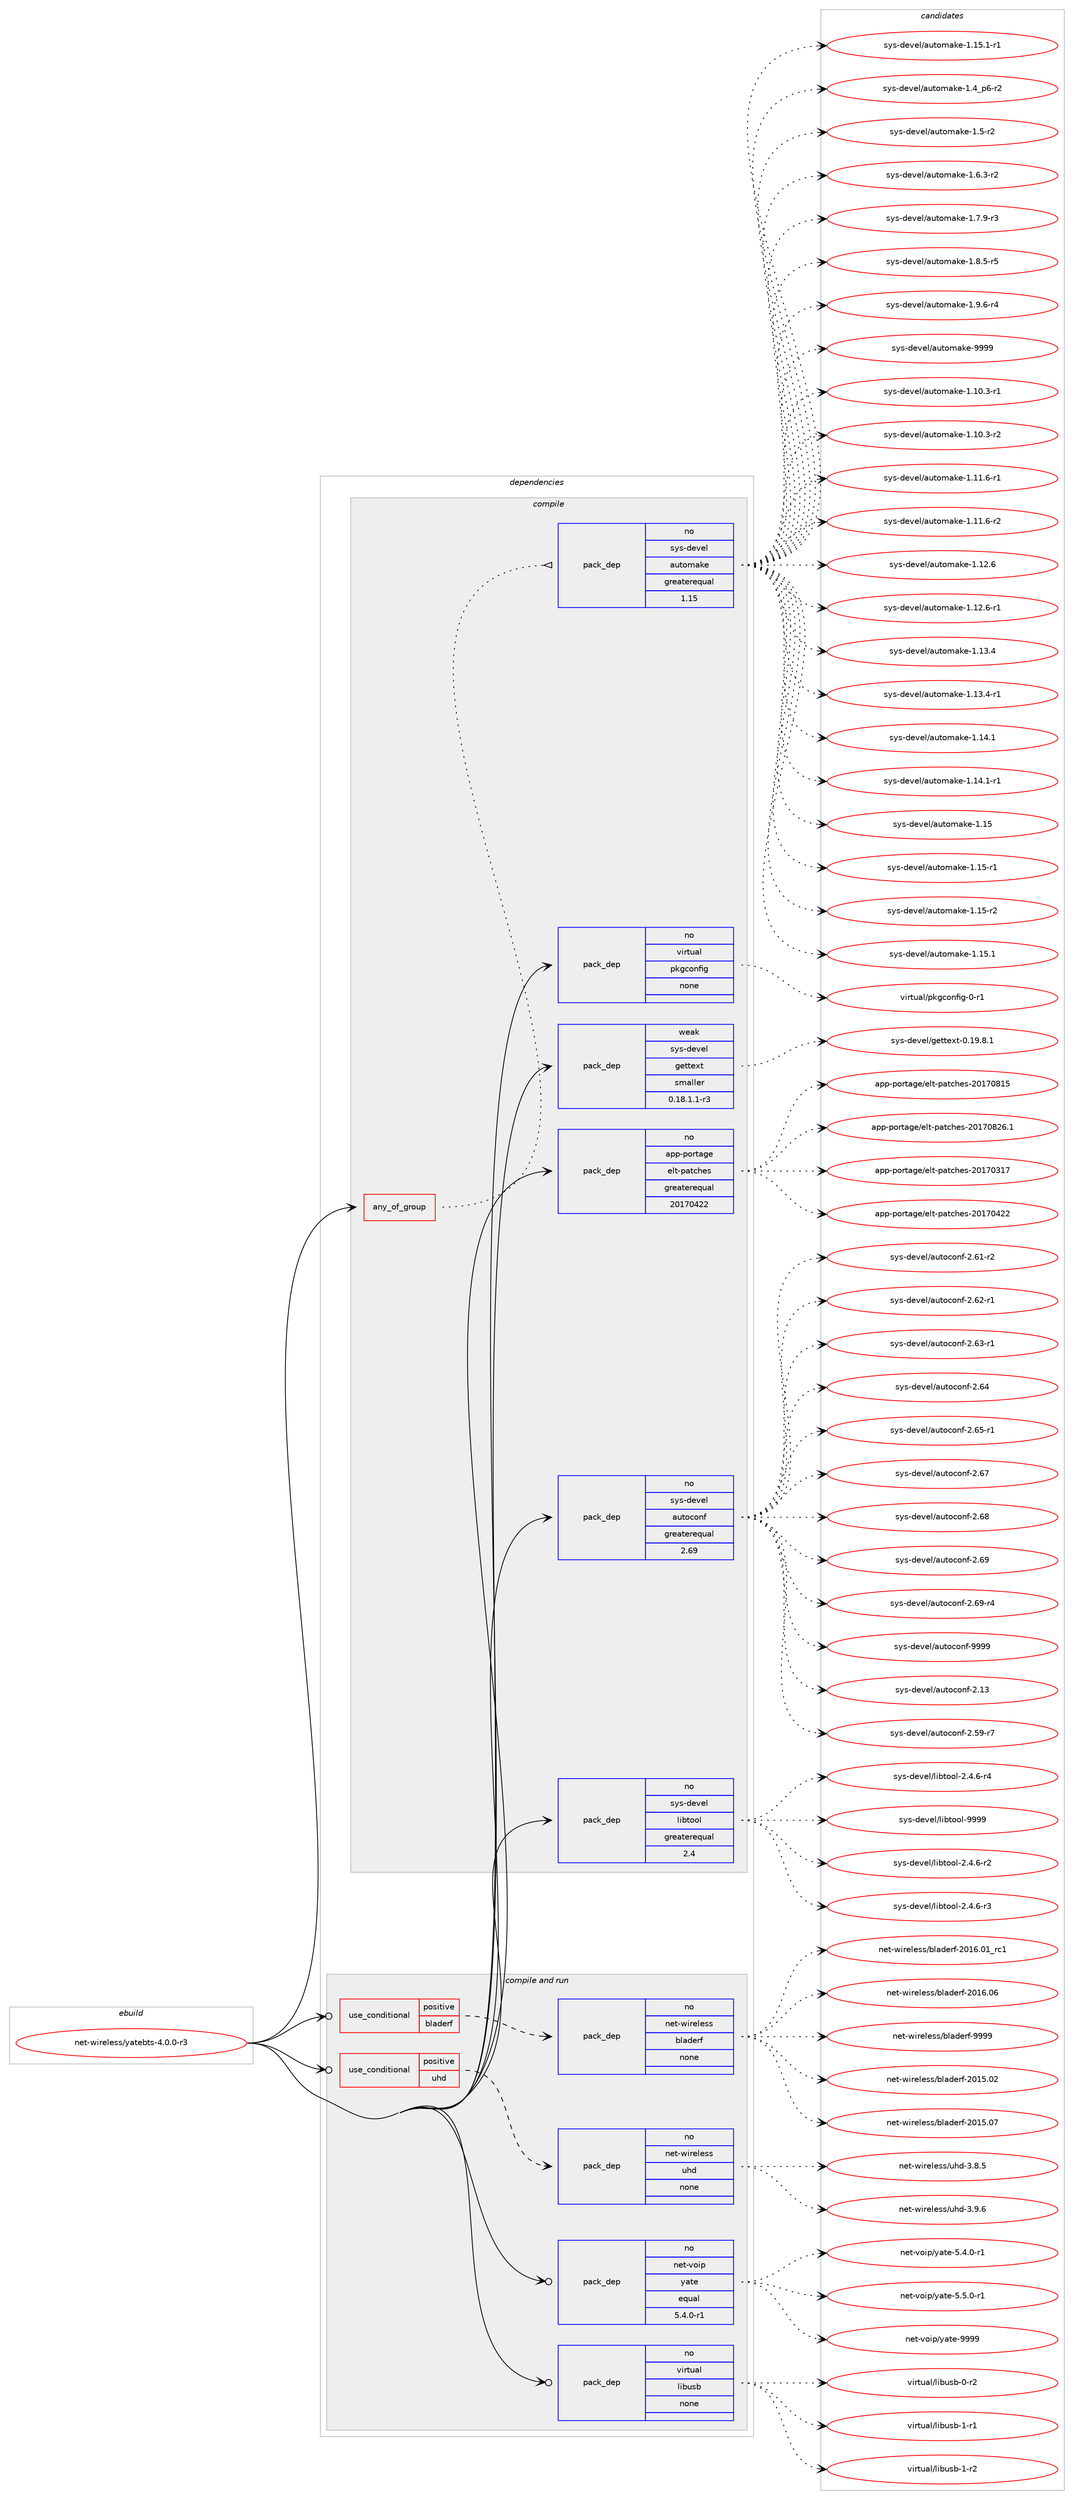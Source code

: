 digraph prolog {

# *************
# Graph options
# *************

newrank=true;
concentrate=true;
compound=true;
graph [rankdir=LR,fontname=Helvetica,fontsize=10,ranksep=1.5];#, ranksep=2.5, nodesep=0.2];
edge  [arrowhead=vee];
node  [fontname=Helvetica,fontsize=10];

# **********
# The ebuild
# **********

subgraph cluster_leftcol {
color=gray;
rank=same;
label=<<i>ebuild</i>>;
id [label="net-wireless/yatebts-4.0.0-r3", color=red, width=4, href="../net-wireless/yatebts-4.0.0-r3.svg"];
}

# ****************
# The dependencies
# ****************

subgraph cluster_midcol {
color=gray;
label=<<i>dependencies</i>>;
subgraph cluster_compile {
fillcolor="#eeeeee";
style=filled;
label=<<i>compile</i>>;
subgraph any7406 {
dependency440506 [label=<<TABLE BORDER="0" CELLBORDER="1" CELLSPACING="0" CELLPADDING="4"><TR><TD CELLPADDING="10">any_of_group</TD></TR></TABLE>>, shape=none, color=red];subgraph pack323969 {
dependency440507 [label=<<TABLE BORDER="0" CELLBORDER="1" CELLSPACING="0" CELLPADDING="4" WIDTH="220"><TR><TD ROWSPAN="6" CELLPADDING="30">pack_dep</TD></TR><TR><TD WIDTH="110">no</TD></TR><TR><TD>sys-devel</TD></TR><TR><TD>automake</TD></TR><TR><TD>greaterequal</TD></TR><TR><TD>1.15</TD></TR></TABLE>>, shape=none, color=blue];
}
dependency440506:e -> dependency440507:w [weight=20,style="dotted",arrowhead="oinv"];
}
id:e -> dependency440506:w [weight=20,style="solid",arrowhead="vee"];
subgraph pack323970 {
dependency440508 [label=<<TABLE BORDER="0" CELLBORDER="1" CELLSPACING="0" CELLPADDING="4" WIDTH="220"><TR><TD ROWSPAN="6" CELLPADDING="30">pack_dep</TD></TR><TR><TD WIDTH="110">no</TD></TR><TR><TD>app-portage</TD></TR><TR><TD>elt-patches</TD></TR><TR><TD>greaterequal</TD></TR><TR><TD>20170422</TD></TR></TABLE>>, shape=none, color=blue];
}
id:e -> dependency440508:w [weight=20,style="solid",arrowhead="vee"];
subgraph pack323971 {
dependency440509 [label=<<TABLE BORDER="0" CELLBORDER="1" CELLSPACING="0" CELLPADDING="4" WIDTH="220"><TR><TD ROWSPAN="6" CELLPADDING="30">pack_dep</TD></TR><TR><TD WIDTH="110">no</TD></TR><TR><TD>sys-devel</TD></TR><TR><TD>autoconf</TD></TR><TR><TD>greaterequal</TD></TR><TR><TD>2.69</TD></TR></TABLE>>, shape=none, color=blue];
}
id:e -> dependency440509:w [weight=20,style="solid",arrowhead="vee"];
subgraph pack323972 {
dependency440510 [label=<<TABLE BORDER="0" CELLBORDER="1" CELLSPACING="0" CELLPADDING="4" WIDTH="220"><TR><TD ROWSPAN="6" CELLPADDING="30">pack_dep</TD></TR><TR><TD WIDTH="110">no</TD></TR><TR><TD>sys-devel</TD></TR><TR><TD>libtool</TD></TR><TR><TD>greaterequal</TD></TR><TR><TD>2.4</TD></TR></TABLE>>, shape=none, color=blue];
}
id:e -> dependency440510:w [weight=20,style="solid",arrowhead="vee"];
subgraph pack323973 {
dependency440511 [label=<<TABLE BORDER="0" CELLBORDER="1" CELLSPACING="0" CELLPADDING="4" WIDTH="220"><TR><TD ROWSPAN="6" CELLPADDING="30">pack_dep</TD></TR><TR><TD WIDTH="110">no</TD></TR><TR><TD>virtual</TD></TR><TR><TD>pkgconfig</TD></TR><TR><TD>none</TD></TR><TR><TD></TD></TR></TABLE>>, shape=none, color=blue];
}
id:e -> dependency440511:w [weight=20,style="solid",arrowhead="vee"];
subgraph pack323974 {
dependency440512 [label=<<TABLE BORDER="0" CELLBORDER="1" CELLSPACING="0" CELLPADDING="4" WIDTH="220"><TR><TD ROWSPAN="6" CELLPADDING="30">pack_dep</TD></TR><TR><TD WIDTH="110">weak</TD></TR><TR><TD>sys-devel</TD></TR><TR><TD>gettext</TD></TR><TR><TD>smaller</TD></TR><TR><TD>0.18.1.1-r3</TD></TR></TABLE>>, shape=none, color=blue];
}
id:e -> dependency440512:w [weight=20,style="solid",arrowhead="vee"];
}
subgraph cluster_compileandrun {
fillcolor="#eeeeee";
style=filled;
label=<<i>compile and run</i>>;
subgraph cond108892 {
dependency440513 [label=<<TABLE BORDER="0" CELLBORDER="1" CELLSPACING="0" CELLPADDING="4"><TR><TD ROWSPAN="3" CELLPADDING="10">use_conditional</TD></TR><TR><TD>positive</TD></TR><TR><TD>bladerf</TD></TR></TABLE>>, shape=none, color=red];
subgraph pack323975 {
dependency440514 [label=<<TABLE BORDER="0" CELLBORDER="1" CELLSPACING="0" CELLPADDING="4" WIDTH="220"><TR><TD ROWSPAN="6" CELLPADDING="30">pack_dep</TD></TR><TR><TD WIDTH="110">no</TD></TR><TR><TD>net-wireless</TD></TR><TR><TD>bladerf</TD></TR><TR><TD>none</TD></TR><TR><TD></TD></TR></TABLE>>, shape=none, color=blue];
}
dependency440513:e -> dependency440514:w [weight=20,style="dashed",arrowhead="vee"];
}
id:e -> dependency440513:w [weight=20,style="solid",arrowhead="odotvee"];
subgraph cond108893 {
dependency440515 [label=<<TABLE BORDER="0" CELLBORDER="1" CELLSPACING="0" CELLPADDING="4"><TR><TD ROWSPAN="3" CELLPADDING="10">use_conditional</TD></TR><TR><TD>positive</TD></TR><TR><TD>uhd</TD></TR></TABLE>>, shape=none, color=red];
subgraph pack323976 {
dependency440516 [label=<<TABLE BORDER="0" CELLBORDER="1" CELLSPACING="0" CELLPADDING="4" WIDTH="220"><TR><TD ROWSPAN="6" CELLPADDING="30">pack_dep</TD></TR><TR><TD WIDTH="110">no</TD></TR><TR><TD>net-wireless</TD></TR><TR><TD>uhd</TD></TR><TR><TD>none</TD></TR><TR><TD></TD></TR></TABLE>>, shape=none, color=blue];
}
dependency440515:e -> dependency440516:w [weight=20,style="dashed",arrowhead="vee"];
}
id:e -> dependency440515:w [weight=20,style="solid",arrowhead="odotvee"];
subgraph pack323977 {
dependency440517 [label=<<TABLE BORDER="0" CELLBORDER="1" CELLSPACING="0" CELLPADDING="4" WIDTH="220"><TR><TD ROWSPAN="6" CELLPADDING="30">pack_dep</TD></TR><TR><TD WIDTH="110">no</TD></TR><TR><TD>net-voip</TD></TR><TR><TD>yate</TD></TR><TR><TD>equal</TD></TR><TR><TD>5.4.0-r1</TD></TR></TABLE>>, shape=none, color=blue];
}
id:e -> dependency440517:w [weight=20,style="solid",arrowhead="odotvee"];
subgraph pack323978 {
dependency440518 [label=<<TABLE BORDER="0" CELLBORDER="1" CELLSPACING="0" CELLPADDING="4" WIDTH="220"><TR><TD ROWSPAN="6" CELLPADDING="30">pack_dep</TD></TR><TR><TD WIDTH="110">no</TD></TR><TR><TD>virtual</TD></TR><TR><TD>libusb</TD></TR><TR><TD>none</TD></TR><TR><TD></TD></TR></TABLE>>, shape=none, color=blue];
}
id:e -> dependency440518:w [weight=20,style="solid",arrowhead="odotvee"];
}
subgraph cluster_run {
fillcolor="#eeeeee";
style=filled;
label=<<i>run</i>>;
}
}

# **************
# The candidates
# **************

subgraph cluster_choices {
rank=same;
color=gray;
label=<<i>candidates</i>>;

subgraph choice323969 {
color=black;
nodesep=1;
choice11512111545100101118101108479711711611110997107101454946494846514511449 [label="sys-devel/automake-1.10.3-r1", color=red, width=4,href="../sys-devel/automake-1.10.3-r1.svg"];
choice11512111545100101118101108479711711611110997107101454946494846514511450 [label="sys-devel/automake-1.10.3-r2", color=red, width=4,href="../sys-devel/automake-1.10.3-r2.svg"];
choice11512111545100101118101108479711711611110997107101454946494946544511449 [label="sys-devel/automake-1.11.6-r1", color=red, width=4,href="../sys-devel/automake-1.11.6-r1.svg"];
choice11512111545100101118101108479711711611110997107101454946494946544511450 [label="sys-devel/automake-1.11.6-r2", color=red, width=4,href="../sys-devel/automake-1.11.6-r2.svg"];
choice1151211154510010111810110847971171161111099710710145494649504654 [label="sys-devel/automake-1.12.6", color=red, width=4,href="../sys-devel/automake-1.12.6.svg"];
choice11512111545100101118101108479711711611110997107101454946495046544511449 [label="sys-devel/automake-1.12.6-r1", color=red, width=4,href="../sys-devel/automake-1.12.6-r1.svg"];
choice1151211154510010111810110847971171161111099710710145494649514652 [label="sys-devel/automake-1.13.4", color=red, width=4,href="../sys-devel/automake-1.13.4.svg"];
choice11512111545100101118101108479711711611110997107101454946495146524511449 [label="sys-devel/automake-1.13.4-r1", color=red, width=4,href="../sys-devel/automake-1.13.4-r1.svg"];
choice1151211154510010111810110847971171161111099710710145494649524649 [label="sys-devel/automake-1.14.1", color=red, width=4,href="../sys-devel/automake-1.14.1.svg"];
choice11512111545100101118101108479711711611110997107101454946495246494511449 [label="sys-devel/automake-1.14.1-r1", color=red, width=4,href="../sys-devel/automake-1.14.1-r1.svg"];
choice115121115451001011181011084797117116111109971071014549464953 [label="sys-devel/automake-1.15", color=red, width=4,href="../sys-devel/automake-1.15.svg"];
choice1151211154510010111810110847971171161111099710710145494649534511449 [label="sys-devel/automake-1.15-r1", color=red, width=4,href="../sys-devel/automake-1.15-r1.svg"];
choice1151211154510010111810110847971171161111099710710145494649534511450 [label="sys-devel/automake-1.15-r2", color=red, width=4,href="../sys-devel/automake-1.15-r2.svg"];
choice1151211154510010111810110847971171161111099710710145494649534649 [label="sys-devel/automake-1.15.1", color=red, width=4,href="../sys-devel/automake-1.15.1.svg"];
choice11512111545100101118101108479711711611110997107101454946495346494511449 [label="sys-devel/automake-1.15.1-r1", color=red, width=4,href="../sys-devel/automake-1.15.1-r1.svg"];
choice115121115451001011181011084797117116111109971071014549465295112544511450 [label="sys-devel/automake-1.4_p6-r2", color=red, width=4,href="../sys-devel/automake-1.4_p6-r2.svg"];
choice11512111545100101118101108479711711611110997107101454946534511450 [label="sys-devel/automake-1.5-r2", color=red, width=4,href="../sys-devel/automake-1.5-r2.svg"];
choice115121115451001011181011084797117116111109971071014549465446514511450 [label="sys-devel/automake-1.6.3-r2", color=red, width=4,href="../sys-devel/automake-1.6.3-r2.svg"];
choice115121115451001011181011084797117116111109971071014549465546574511451 [label="sys-devel/automake-1.7.9-r3", color=red, width=4,href="../sys-devel/automake-1.7.9-r3.svg"];
choice115121115451001011181011084797117116111109971071014549465646534511453 [label="sys-devel/automake-1.8.5-r5", color=red, width=4,href="../sys-devel/automake-1.8.5-r5.svg"];
choice115121115451001011181011084797117116111109971071014549465746544511452 [label="sys-devel/automake-1.9.6-r4", color=red, width=4,href="../sys-devel/automake-1.9.6-r4.svg"];
choice115121115451001011181011084797117116111109971071014557575757 [label="sys-devel/automake-9999", color=red, width=4,href="../sys-devel/automake-9999.svg"];
dependency440507:e -> choice11512111545100101118101108479711711611110997107101454946494846514511449:w [style=dotted,weight="100"];
dependency440507:e -> choice11512111545100101118101108479711711611110997107101454946494846514511450:w [style=dotted,weight="100"];
dependency440507:e -> choice11512111545100101118101108479711711611110997107101454946494946544511449:w [style=dotted,weight="100"];
dependency440507:e -> choice11512111545100101118101108479711711611110997107101454946494946544511450:w [style=dotted,weight="100"];
dependency440507:e -> choice1151211154510010111810110847971171161111099710710145494649504654:w [style=dotted,weight="100"];
dependency440507:e -> choice11512111545100101118101108479711711611110997107101454946495046544511449:w [style=dotted,weight="100"];
dependency440507:e -> choice1151211154510010111810110847971171161111099710710145494649514652:w [style=dotted,weight="100"];
dependency440507:e -> choice11512111545100101118101108479711711611110997107101454946495146524511449:w [style=dotted,weight="100"];
dependency440507:e -> choice1151211154510010111810110847971171161111099710710145494649524649:w [style=dotted,weight="100"];
dependency440507:e -> choice11512111545100101118101108479711711611110997107101454946495246494511449:w [style=dotted,weight="100"];
dependency440507:e -> choice115121115451001011181011084797117116111109971071014549464953:w [style=dotted,weight="100"];
dependency440507:e -> choice1151211154510010111810110847971171161111099710710145494649534511449:w [style=dotted,weight="100"];
dependency440507:e -> choice1151211154510010111810110847971171161111099710710145494649534511450:w [style=dotted,weight="100"];
dependency440507:e -> choice1151211154510010111810110847971171161111099710710145494649534649:w [style=dotted,weight="100"];
dependency440507:e -> choice11512111545100101118101108479711711611110997107101454946495346494511449:w [style=dotted,weight="100"];
dependency440507:e -> choice115121115451001011181011084797117116111109971071014549465295112544511450:w [style=dotted,weight="100"];
dependency440507:e -> choice11512111545100101118101108479711711611110997107101454946534511450:w [style=dotted,weight="100"];
dependency440507:e -> choice115121115451001011181011084797117116111109971071014549465446514511450:w [style=dotted,weight="100"];
dependency440507:e -> choice115121115451001011181011084797117116111109971071014549465546574511451:w [style=dotted,weight="100"];
dependency440507:e -> choice115121115451001011181011084797117116111109971071014549465646534511453:w [style=dotted,weight="100"];
dependency440507:e -> choice115121115451001011181011084797117116111109971071014549465746544511452:w [style=dotted,weight="100"];
dependency440507:e -> choice115121115451001011181011084797117116111109971071014557575757:w [style=dotted,weight="100"];
}
subgraph choice323970 {
color=black;
nodesep=1;
choice97112112451121111141169710310147101108116451129711699104101115455048495548514955 [label="app-portage/elt-patches-20170317", color=red, width=4,href="../app-portage/elt-patches-20170317.svg"];
choice97112112451121111141169710310147101108116451129711699104101115455048495548525050 [label="app-portage/elt-patches-20170422", color=red, width=4,href="../app-portage/elt-patches-20170422.svg"];
choice97112112451121111141169710310147101108116451129711699104101115455048495548564953 [label="app-portage/elt-patches-20170815", color=red, width=4,href="../app-portage/elt-patches-20170815.svg"];
choice971121124511211111411697103101471011081164511297116991041011154550484955485650544649 [label="app-portage/elt-patches-20170826.1", color=red, width=4,href="../app-portage/elt-patches-20170826.1.svg"];
dependency440508:e -> choice97112112451121111141169710310147101108116451129711699104101115455048495548514955:w [style=dotted,weight="100"];
dependency440508:e -> choice97112112451121111141169710310147101108116451129711699104101115455048495548525050:w [style=dotted,weight="100"];
dependency440508:e -> choice97112112451121111141169710310147101108116451129711699104101115455048495548564953:w [style=dotted,weight="100"];
dependency440508:e -> choice971121124511211111411697103101471011081164511297116991041011154550484955485650544649:w [style=dotted,weight="100"];
}
subgraph choice323971 {
color=black;
nodesep=1;
choice115121115451001011181011084797117116111991111101024550464951 [label="sys-devel/autoconf-2.13", color=red, width=4,href="../sys-devel/autoconf-2.13.svg"];
choice1151211154510010111810110847971171161119911111010245504653574511455 [label="sys-devel/autoconf-2.59-r7", color=red, width=4,href="../sys-devel/autoconf-2.59-r7.svg"];
choice1151211154510010111810110847971171161119911111010245504654494511450 [label="sys-devel/autoconf-2.61-r2", color=red, width=4,href="../sys-devel/autoconf-2.61-r2.svg"];
choice1151211154510010111810110847971171161119911111010245504654504511449 [label="sys-devel/autoconf-2.62-r1", color=red, width=4,href="../sys-devel/autoconf-2.62-r1.svg"];
choice1151211154510010111810110847971171161119911111010245504654514511449 [label="sys-devel/autoconf-2.63-r1", color=red, width=4,href="../sys-devel/autoconf-2.63-r1.svg"];
choice115121115451001011181011084797117116111991111101024550465452 [label="sys-devel/autoconf-2.64", color=red, width=4,href="../sys-devel/autoconf-2.64.svg"];
choice1151211154510010111810110847971171161119911111010245504654534511449 [label="sys-devel/autoconf-2.65-r1", color=red, width=4,href="../sys-devel/autoconf-2.65-r1.svg"];
choice115121115451001011181011084797117116111991111101024550465455 [label="sys-devel/autoconf-2.67", color=red, width=4,href="../sys-devel/autoconf-2.67.svg"];
choice115121115451001011181011084797117116111991111101024550465456 [label="sys-devel/autoconf-2.68", color=red, width=4,href="../sys-devel/autoconf-2.68.svg"];
choice115121115451001011181011084797117116111991111101024550465457 [label="sys-devel/autoconf-2.69", color=red, width=4,href="../sys-devel/autoconf-2.69.svg"];
choice1151211154510010111810110847971171161119911111010245504654574511452 [label="sys-devel/autoconf-2.69-r4", color=red, width=4,href="../sys-devel/autoconf-2.69-r4.svg"];
choice115121115451001011181011084797117116111991111101024557575757 [label="sys-devel/autoconf-9999", color=red, width=4,href="../sys-devel/autoconf-9999.svg"];
dependency440509:e -> choice115121115451001011181011084797117116111991111101024550464951:w [style=dotted,weight="100"];
dependency440509:e -> choice1151211154510010111810110847971171161119911111010245504653574511455:w [style=dotted,weight="100"];
dependency440509:e -> choice1151211154510010111810110847971171161119911111010245504654494511450:w [style=dotted,weight="100"];
dependency440509:e -> choice1151211154510010111810110847971171161119911111010245504654504511449:w [style=dotted,weight="100"];
dependency440509:e -> choice1151211154510010111810110847971171161119911111010245504654514511449:w [style=dotted,weight="100"];
dependency440509:e -> choice115121115451001011181011084797117116111991111101024550465452:w [style=dotted,weight="100"];
dependency440509:e -> choice1151211154510010111810110847971171161119911111010245504654534511449:w [style=dotted,weight="100"];
dependency440509:e -> choice115121115451001011181011084797117116111991111101024550465455:w [style=dotted,weight="100"];
dependency440509:e -> choice115121115451001011181011084797117116111991111101024550465456:w [style=dotted,weight="100"];
dependency440509:e -> choice115121115451001011181011084797117116111991111101024550465457:w [style=dotted,weight="100"];
dependency440509:e -> choice1151211154510010111810110847971171161119911111010245504654574511452:w [style=dotted,weight="100"];
dependency440509:e -> choice115121115451001011181011084797117116111991111101024557575757:w [style=dotted,weight="100"];
}
subgraph choice323972 {
color=black;
nodesep=1;
choice1151211154510010111810110847108105981161111111084550465246544511450 [label="sys-devel/libtool-2.4.6-r2", color=red, width=4,href="../sys-devel/libtool-2.4.6-r2.svg"];
choice1151211154510010111810110847108105981161111111084550465246544511451 [label="sys-devel/libtool-2.4.6-r3", color=red, width=4,href="../sys-devel/libtool-2.4.6-r3.svg"];
choice1151211154510010111810110847108105981161111111084550465246544511452 [label="sys-devel/libtool-2.4.6-r4", color=red, width=4,href="../sys-devel/libtool-2.4.6-r4.svg"];
choice1151211154510010111810110847108105981161111111084557575757 [label="sys-devel/libtool-9999", color=red, width=4,href="../sys-devel/libtool-9999.svg"];
dependency440510:e -> choice1151211154510010111810110847108105981161111111084550465246544511450:w [style=dotted,weight="100"];
dependency440510:e -> choice1151211154510010111810110847108105981161111111084550465246544511451:w [style=dotted,weight="100"];
dependency440510:e -> choice1151211154510010111810110847108105981161111111084550465246544511452:w [style=dotted,weight="100"];
dependency440510:e -> choice1151211154510010111810110847108105981161111111084557575757:w [style=dotted,weight="100"];
}
subgraph choice323973 {
color=black;
nodesep=1;
choice11810511411611797108471121071039911111010210510345484511449 [label="virtual/pkgconfig-0-r1", color=red, width=4,href="../virtual/pkgconfig-0-r1.svg"];
dependency440511:e -> choice11810511411611797108471121071039911111010210510345484511449:w [style=dotted,weight="100"];
}
subgraph choice323974 {
color=black;
nodesep=1;
choice1151211154510010111810110847103101116116101120116454846495746564649 [label="sys-devel/gettext-0.19.8.1", color=red, width=4,href="../sys-devel/gettext-0.19.8.1.svg"];
dependency440512:e -> choice1151211154510010111810110847103101116116101120116454846495746564649:w [style=dotted,weight="100"];
}
subgraph choice323975 {
color=black;
nodesep=1;
choice110101116451191051141011081011151154798108971001011141024550484953464850 [label="net-wireless/bladerf-2015.02", color=red, width=4,href="../net-wireless/bladerf-2015.02.svg"];
choice110101116451191051141011081011151154798108971001011141024550484953464855 [label="net-wireless/bladerf-2015.07", color=red, width=4,href="../net-wireless/bladerf-2015.07.svg"];
choice110101116451191051141011081011151154798108971001011141024550484954464849951149949 [label="net-wireless/bladerf-2016.01_rc1", color=red, width=4,href="../net-wireless/bladerf-2016.01_rc1.svg"];
choice110101116451191051141011081011151154798108971001011141024550484954464854 [label="net-wireless/bladerf-2016.06", color=red, width=4,href="../net-wireless/bladerf-2016.06.svg"];
choice110101116451191051141011081011151154798108971001011141024557575757 [label="net-wireless/bladerf-9999", color=red, width=4,href="../net-wireless/bladerf-9999.svg"];
dependency440514:e -> choice110101116451191051141011081011151154798108971001011141024550484953464850:w [style=dotted,weight="100"];
dependency440514:e -> choice110101116451191051141011081011151154798108971001011141024550484953464855:w [style=dotted,weight="100"];
dependency440514:e -> choice110101116451191051141011081011151154798108971001011141024550484954464849951149949:w [style=dotted,weight="100"];
dependency440514:e -> choice110101116451191051141011081011151154798108971001011141024550484954464854:w [style=dotted,weight="100"];
dependency440514:e -> choice110101116451191051141011081011151154798108971001011141024557575757:w [style=dotted,weight="100"];
}
subgraph choice323976 {
color=black;
nodesep=1;
choice1101011164511910511410110810111511547117104100455146564653 [label="net-wireless/uhd-3.8.5", color=red, width=4,href="../net-wireless/uhd-3.8.5.svg"];
choice1101011164511910511410110810111511547117104100455146574654 [label="net-wireless/uhd-3.9.6", color=red, width=4,href="../net-wireless/uhd-3.9.6.svg"];
dependency440516:e -> choice1101011164511910511410110810111511547117104100455146564653:w [style=dotted,weight="100"];
dependency440516:e -> choice1101011164511910511410110810111511547117104100455146574654:w [style=dotted,weight="100"];
}
subgraph choice323977 {
color=black;
nodesep=1;
choice1101011164511811110511247121971161014553465246484511449 [label="net-voip/yate-5.4.0-r1", color=red, width=4,href="../net-voip/yate-5.4.0-r1.svg"];
choice1101011164511811110511247121971161014553465346484511449 [label="net-voip/yate-5.5.0-r1", color=red, width=4,href="../net-voip/yate-5.5.0-r1.svg"];
choice1101011164511811110511247121971161014557575757 [label="net-voip/yate-9999", color=red, width=4,href="../net-voip/yate-9999.svg"];
dependency440517:e -> choice1101011164511811110511247121971161014553465246484511449:w [style=dotted,weight="100"];
dependency440517:e -> choice1101011164511811110511247121971161014553465346484511449:w [style=dotted,weight="100"];
dependency440517:e -> choice1101011164511811110511247121971161014557575757:w [style=dotted,weight="100"];
}
subgraph choice323978 {
color=black;
nodesep=1;
choice1181051141161179710847108105981171159845484511450 [label="virtual/libusb-0-r2", color=red, width=4,href="../virtual/libusb-0-r2.svg"];
choice1181051141161179710847108105981171159845494511449 [label="virtual/libusb-1-r1", color=red, width=4,href="../virtual/libusb-1-r1.svg"];
choice1181051141161179710847108105981171159845494511450 [label="virtual/libusb-1-r2", color=red, width=4,href="../virtual/libusb-1-r2.svg"];
dependency440518:e -> choice1181051141161179710847108105981171159845484511450:w [style=dotted,weight="100"];
dependency440518:e -> choice1181051141161179710847108105981171159845494511449:w [style=dotted,weight="100"];
dependency440518:e -> choice1181051141161179710847108105981171159845494511450:w [style=dotted,weight="100"];
}
}

}
